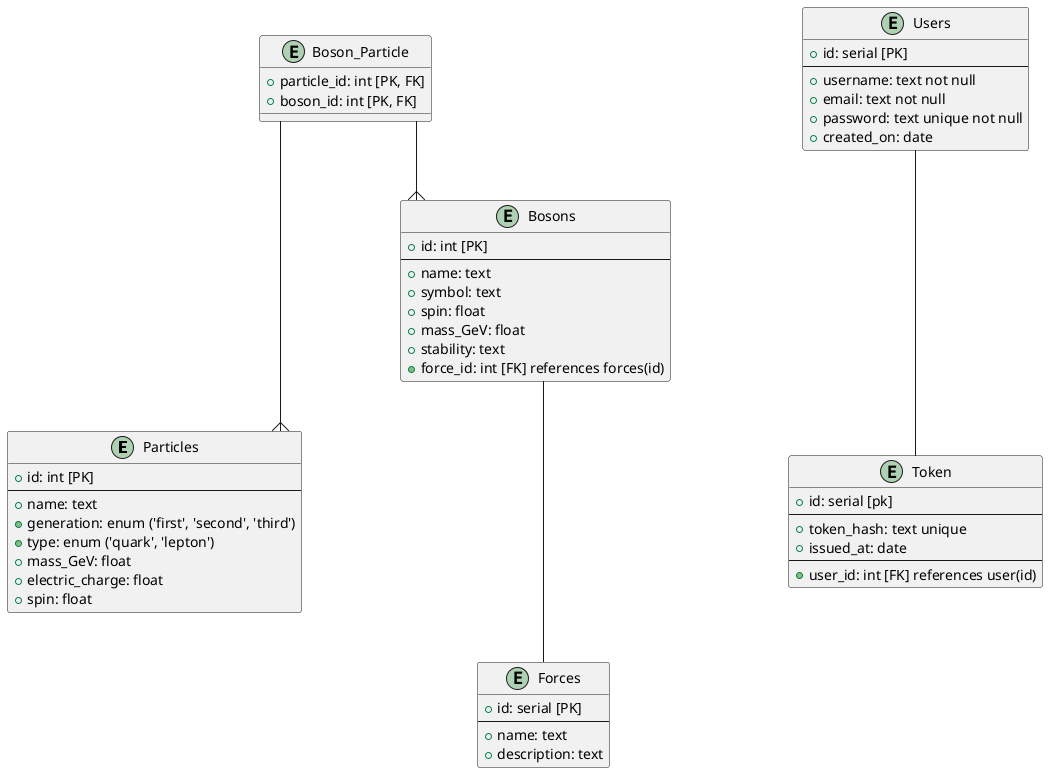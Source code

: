 @startuml particles_database
skinparam {
    Nodesep 160
    Ranksep 50
    Linetype ortho
}

skinparam entity {
    BackgroundColor LightBlue
    FontSize 14
    ArrowThickness 1
}

entity "Particles" as particles {
    +id: int [PK]
    --
    +name: text
    +generation: enum ('first', 'second', 'third')
    +type: enum ('quark', 'lepton')
    +mass_GeV: float
    +electric_charge: float
    +spin: float 
}

entity "Bosons" as bosons {
    +id: int [PK]
    --
    +name: text
    +symbol: text
    +spin: float
    +mass_GeV: float
    +stability: text
    +force_id: int [FK] references forces(id)
}

entity "Forces" as forces {
    +id: serial [PK]
    --
    +name: text
    +description: text
}

entity "Boson_Particle" as boson_particle {
    +particle_id: int [PK, FK]
    +boson_id: int [PK, FK]
}

entity "Users" as users {
    +id: serial [PK]
    --
    +username: text not null
    +email: text not null
    +password: text unique not null
    +created_on: date
}

entity "Token" as tokens {
    +id: serial [pk]
    --
    +token_hash: text unique
    +issued_at: date
    --
    +user_id: int [FK] references user(id)
}

'relationships'

boson_particle ---{ particles
boson_particle --{ bosons
bosons --- forces
users --- tokens

@enduml
